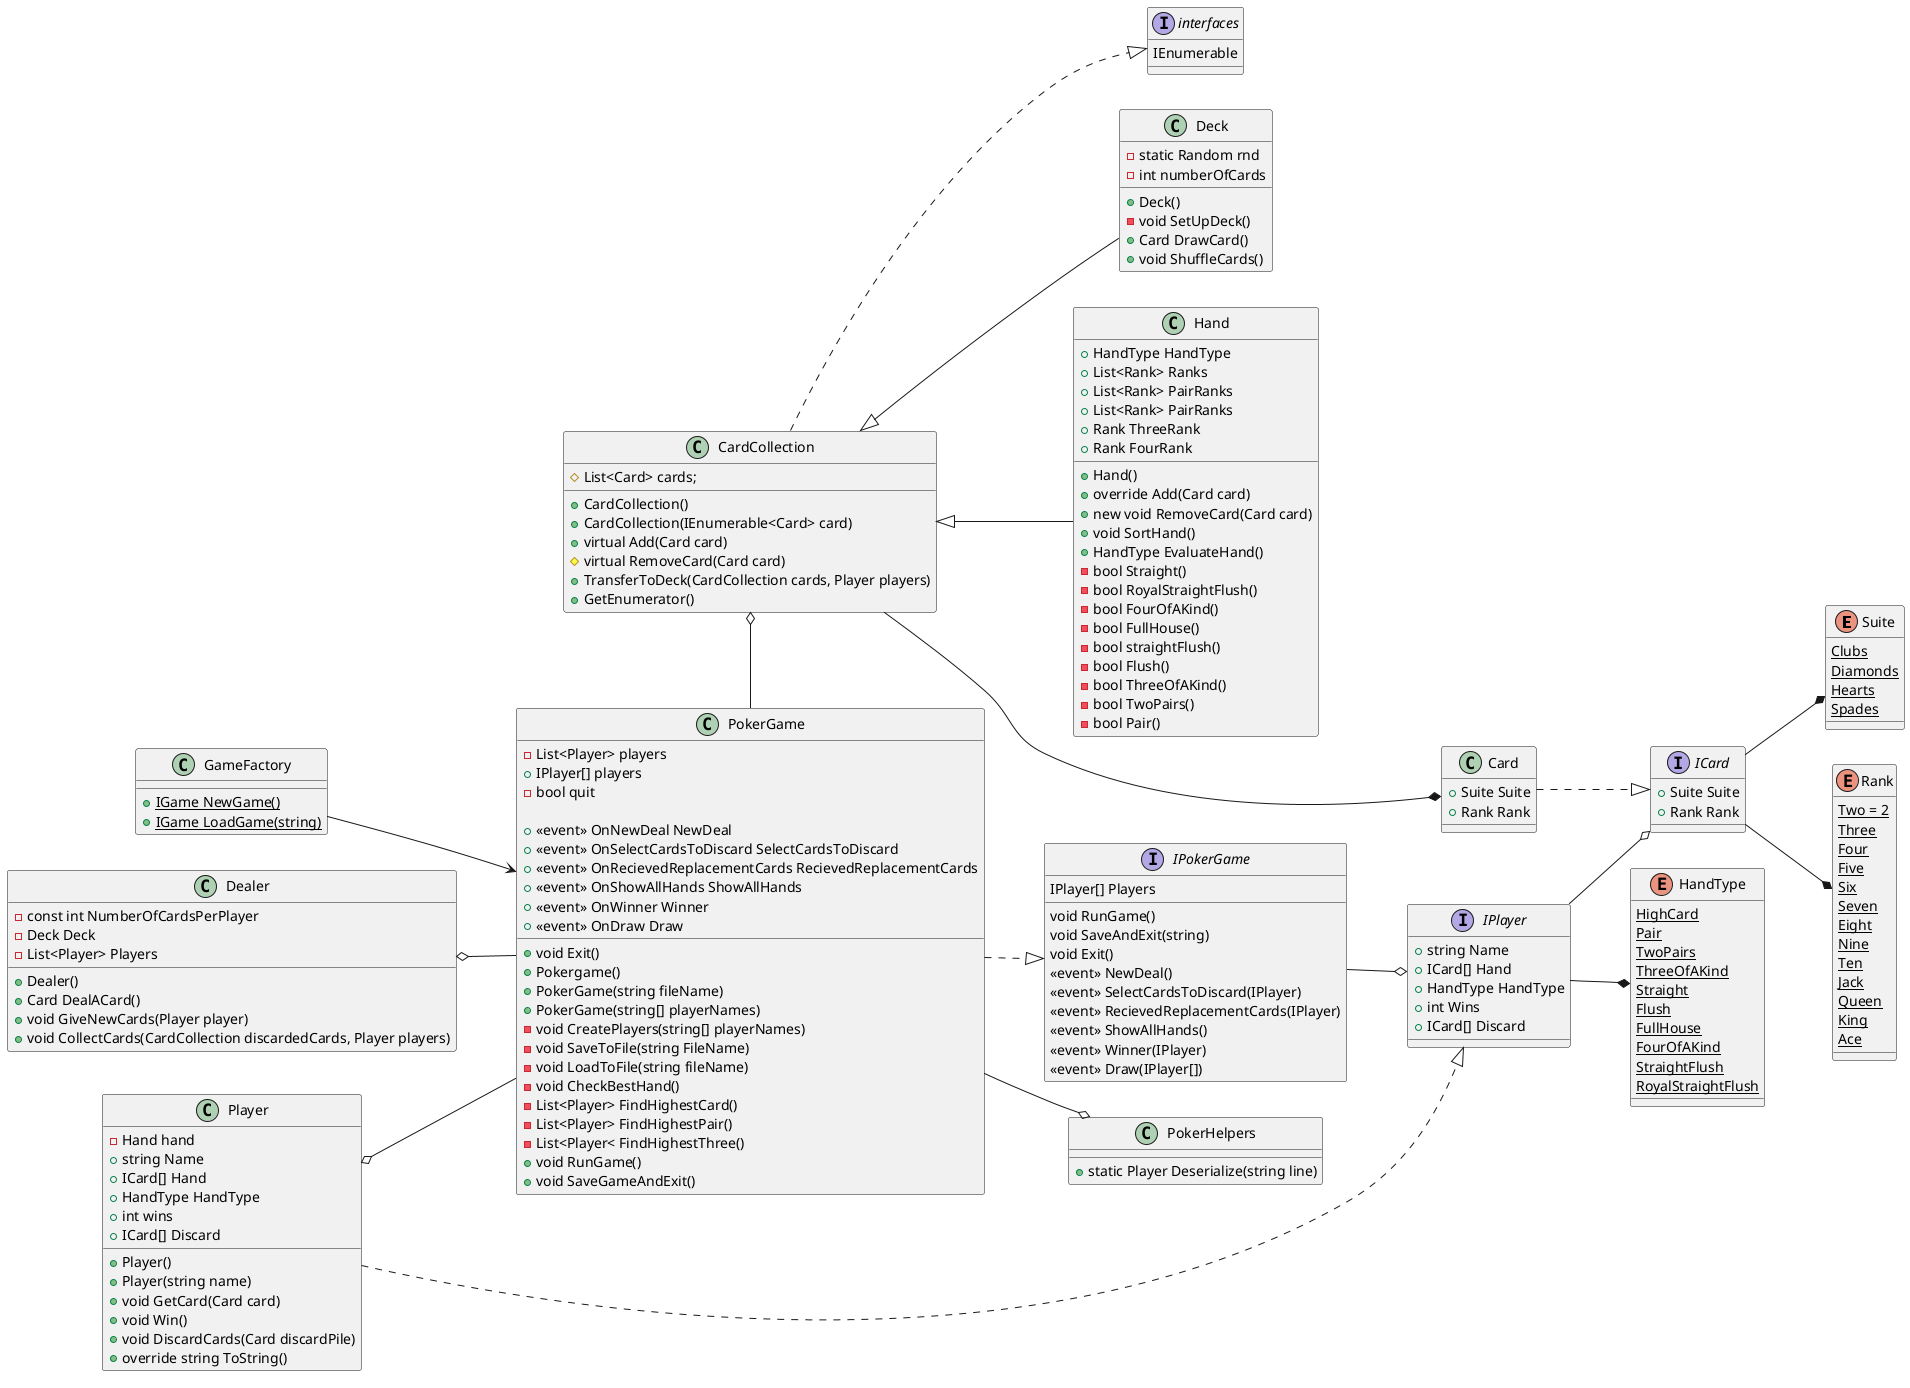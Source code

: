 @startuml

left to right direction
enum Suite
{
    {static} Clubs
    {static} Diamonds
    {static} Hearts
    {static} Spades
}
enum Rank
{
    {static} Two = 2
    {static} Three
    {static} Four
    {static} Five
    {static} Six
    {static} Seven
    {static} Eight
    {static} Nine
    {static} Ten
    {static} Jack
    {static} Queen
    {static} King
    {static} Ace
}
enum HandType
{
    {static} HighCard
    {static} Pair
    {static} TwoPairs
    {static} ThreeOfAKind
    {static} Straight
    {static} Flush
    {static} FullHouse
    {static} FourOfAKind
    {static} StraightFlush
    {static} RoyalStraightFlush
}
interface ICard
{
    + Suite Suite
    + Rank Rank
}
ICard --* Rank
ICard --* Suite
interface IPlayer
{
    + string Name
    + ICard[] Hand
    + HandType HandType
    + int Wins
    + ICard[] Discard
}
IPlayer --o ICard
IPlayer --* HandType
interface IPokerGame
{
    IPlayer[] Players
    void RunGame()
    void SaveAndExit(string)
    void Exit()
    <<event>> NewDeal()
    <<event>> SelectCardsToDiscard(IPlayer)
    <<event>> RecievedReplacementCards(IPlayer)
    <<event>> ShowAllHands()
    <<event>> Winner(IPlayer)
    <<event>> Draw(IPlayer[])
}

IPokerGame --o IPlayer
class GameFactory
{
    {static} + IGame NewGame()
    {static} + IGame LoadGame(string)
}
GameFactory --> PokerGame
PokerGame ..|> IPokerGame
CardCollection ..|> interfaces


class PokerGame{
    - List<Player> players
    + IPlayer[] players 
    - bool quit
    + void Exit()
    + Pokergame()
    + PokerGame(string fileName)
    + PokerGame(string[] playerNames)
    - void CreatePlayers(string[] playerNames)
    - void SaveToFile(string FileName)
    - void LoadToFile(string fileName)
    - void CheckBestHand()
    - List<Player> FindHighestCard()
    - List<Player> FindHighestPair()
    - List<Player< FindHighestThree()
    + void RunGame()
    + void SaveGameAndExit()

    + <<event>> OnNewDeal NewDeal
    + <<event>> OnSelectCardsToDiscard SelectCardsToDiscard
    + <<event>> OnRecievedReplacementCards RecievedReplacementCards
    + <<event>> OnShowAllHands ShowAllHands
    + <<event>> OnWinner Winner
    + <<event>> OnDraw Draw
}

class PokerHelpers{
+ static Player Deserialize(string line)
}


interface interfaces
{
IEnumerable
}


class CardCollection
{
# List<Card> cards;
+ CardCollection()
+ CardCollection(IEnumerable<Card> card)
+ virtual Add(Card card)
# virtual RemoveCard(Card card)
+ TransferToDeck(CardCollection cards, Player players)
+ GetEnumerator()

}

class Player {
- Hand hand
+ string Name
+ ICard[] Hand 
+ HandType HandType
+ int wins
+ Player()
+ ICard[] Discard
+ Player(string name)
+ void GetCard(Card card)
+ void Win()
+ void DiscardCards(Card discardPile)
+ override string ToString()
}

class Dealer
{
- const int NumberOfCardsPerPlayer
- Deck Deck
- List<Player> Players
+ Dealer()
+ Card DealACard()
+ void GiveNewCards(Player player)
+ void CollectCards(CardCollection discardedCards, Player players)
}


Dealer o-- PokerGame
CardCollection o- PokerGame
CardCollection <|-- Deck
CardCollection <|-- Hand
PokerGame --o PokerHelpers
CardCollection --*  Card 
Player ..|> IPlayer
Card ..|> ICard
Player o-- PokerGame


class Deck
{
- static Random rnd
- int numberOfCards
+ Deck()
- void SetUpDeck()
+ Card DrawCard()
+ void ShuffleCards()
}


class Card {
 +Suite Suite 
 +Rank Rank
}

class Hand{
+ HandType HandType
+ List<Rank> Ranks
+ List<Rank> PairRanks
+ List<Rank> PairRanks
+ Rank ThreeRank
+ Rank FourRank
+ Hand()
+ override Add(Card card)
+ new void RemoveCard(Card card)
+ void SortHand()
+ HandType EvaluateHand()
- bool Straight()
- bool RoyalStraightFlush()
- bool FourOfAKind()
- bool FullHouse()
- bool straightFlush()
- bool Flush()
- bool ThreeOfAKind()
- bool TwoPairs()
- bool Pair()
}




@enduml 

